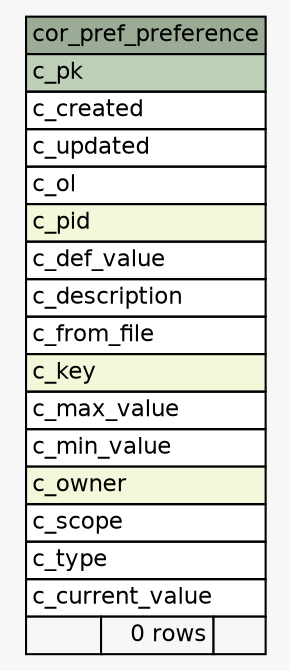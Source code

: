 // dot 2.43.0 on Linux 5.13.0-1022-azure
// SchemaSpy rev Unknown
digraph "cor_pref_preference" {
  graph [
    rankdir="RL"
    bgcolor="#f7f7f7"
    nodesep="0.18"
    ranksep="0.46"
    fontname="Helvetica"
    fontsize="11"
  ];
  node [
    fontname="Helvetica"
    fontsize="11"
    shape="plaintext"
  ];
  edge [
    arrowsize="0.8"
  ];
  "cor_pref_preference" [
    label=<
    <TABLE BORDER="0" CELLBORDER="1" CELLSPACING="0" BGCOLOR="#ffffff">
      <TR><TD COLSPAN="3" BGCOLOR="#9bab96" ALIGN="CENTER">cor_pref_preference</TD></TR>
      <TR><TD PORT="c_pk" COLSPAN="3" BGCOLOR="#bed1b8" ALIGN="LEFT">c_pk</TD></TR>
      <TR><TD PORT="c_created" COLSPAN="3" ALIGN="LEFT">c_created</TD></TR>
      <TR><TD PORT="c_updated" COLSPAN="3" ALIGN="LEFT">c_updated</TD></TR>
      <TR><TD PORT="c_ol" COLSPAN="3" ALIGN="LEFT">c_ol</TD></TR>
      <TR><TD PORT="c_pid" COLSPAN="3" BGCOLOR="#f4f7da" ALIGN="LEFT">c_pid</TD></TR>
      <TR><TD PORT="c_def_value" COLSPAN="3" ALIGN="LEFT">c_def_value</TD></TR>
      <TR><TD PORT="c_description" COLSPAN="3" ALIGN="LEFT">c_description</TD></TR>
      <TR><TD PORT="c_from_file" COLSPAN="3" ALIGN="LEFT">c_from_file</TD></TR>
      <TR><TD PORT="c_key" COLSPAN="3" BGCOLOR="#f4f7da" ALIGN="LEFT">c_key</TD></TR>
      <TR><TD PORT="c_max_value" COLSPAN="3" ALIGN="LEFT">c_max_value</TD></TR>
      <TR><TD PORT="c_min_value" COLSPAN="3" ALIGN="LEFT">c_min_value</TD></TR>
      <TR><TD PORT="c_owner" COLSPAN="3" BGCOLOR="#f4f7da" ALIGN="LEFT">c_owner</TD></TR>
      <TR><TD PORT="c_scope" COLSPAN="3" ALIGN="LEFT">c_scope</TD></TR>
      <TR><TD PORT="c_type" COLSPAN="3" ALIGN="LEFT">c_type</TD></TR>
      <TR><TD PORT="c_current_value" COLSPAN="3" ALIGN="LEFT">c_current_value</TD></TR>
      <TR><TD ALIGN="LEFT" BGCOLOR="#f7f7f7">  </TD><TD ALIGN="RIGHT" BGCOLOR="#f7f7f7">0 rows</TD><TD ALIGN="RIGHT" BGCOLOR="#f7f7f7">  </TD></TR>
    </TABLE>>
    URL="tables/cor_pref_preference.html"
    tooltip="cor_pref_preference"
  ];
}
